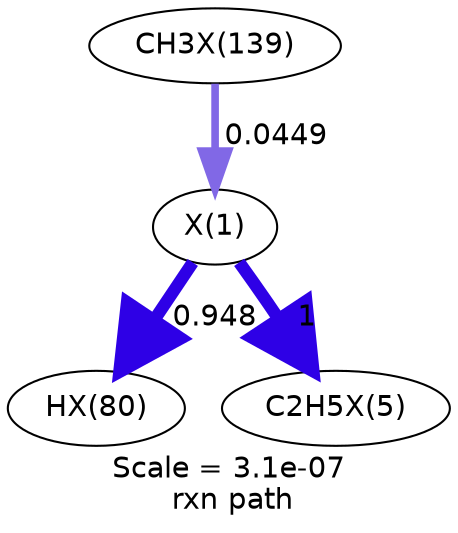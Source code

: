 digraph reaction_paths {
center=1;
s21 -> s23[fontname="Helvetica", style="setlinewidth(5.96)", arrowsize=2.98, color="0.7, 1.45, 0.9"
, label=" 0.948"];
s21 -> s22[fontname="Helvetica", style="setlinewidth(6)", arrowsize=3, color="0.7, 1.5, 0.9"
, label=" 1"];
s25 -> s21[fontname="Helvetica", style="setlinewidth(3.66)", arrowsize=1.83, color="0.7, 0.545, 0.9"
, label=" 0.0449"];
s21 [ fontname="Helvetica", label="X(1)"];
s22 [ fontname="Helvetica", label="C2H5X(5)"];
s23 [ fontname="Helvetica", label="HX(80)"];
s25 [ fontname="Helvetica", label="CH3X(139)"];
 label = "Scale = 3.1e-07\l rxn path";
 fontname = "Helvetica";
}
